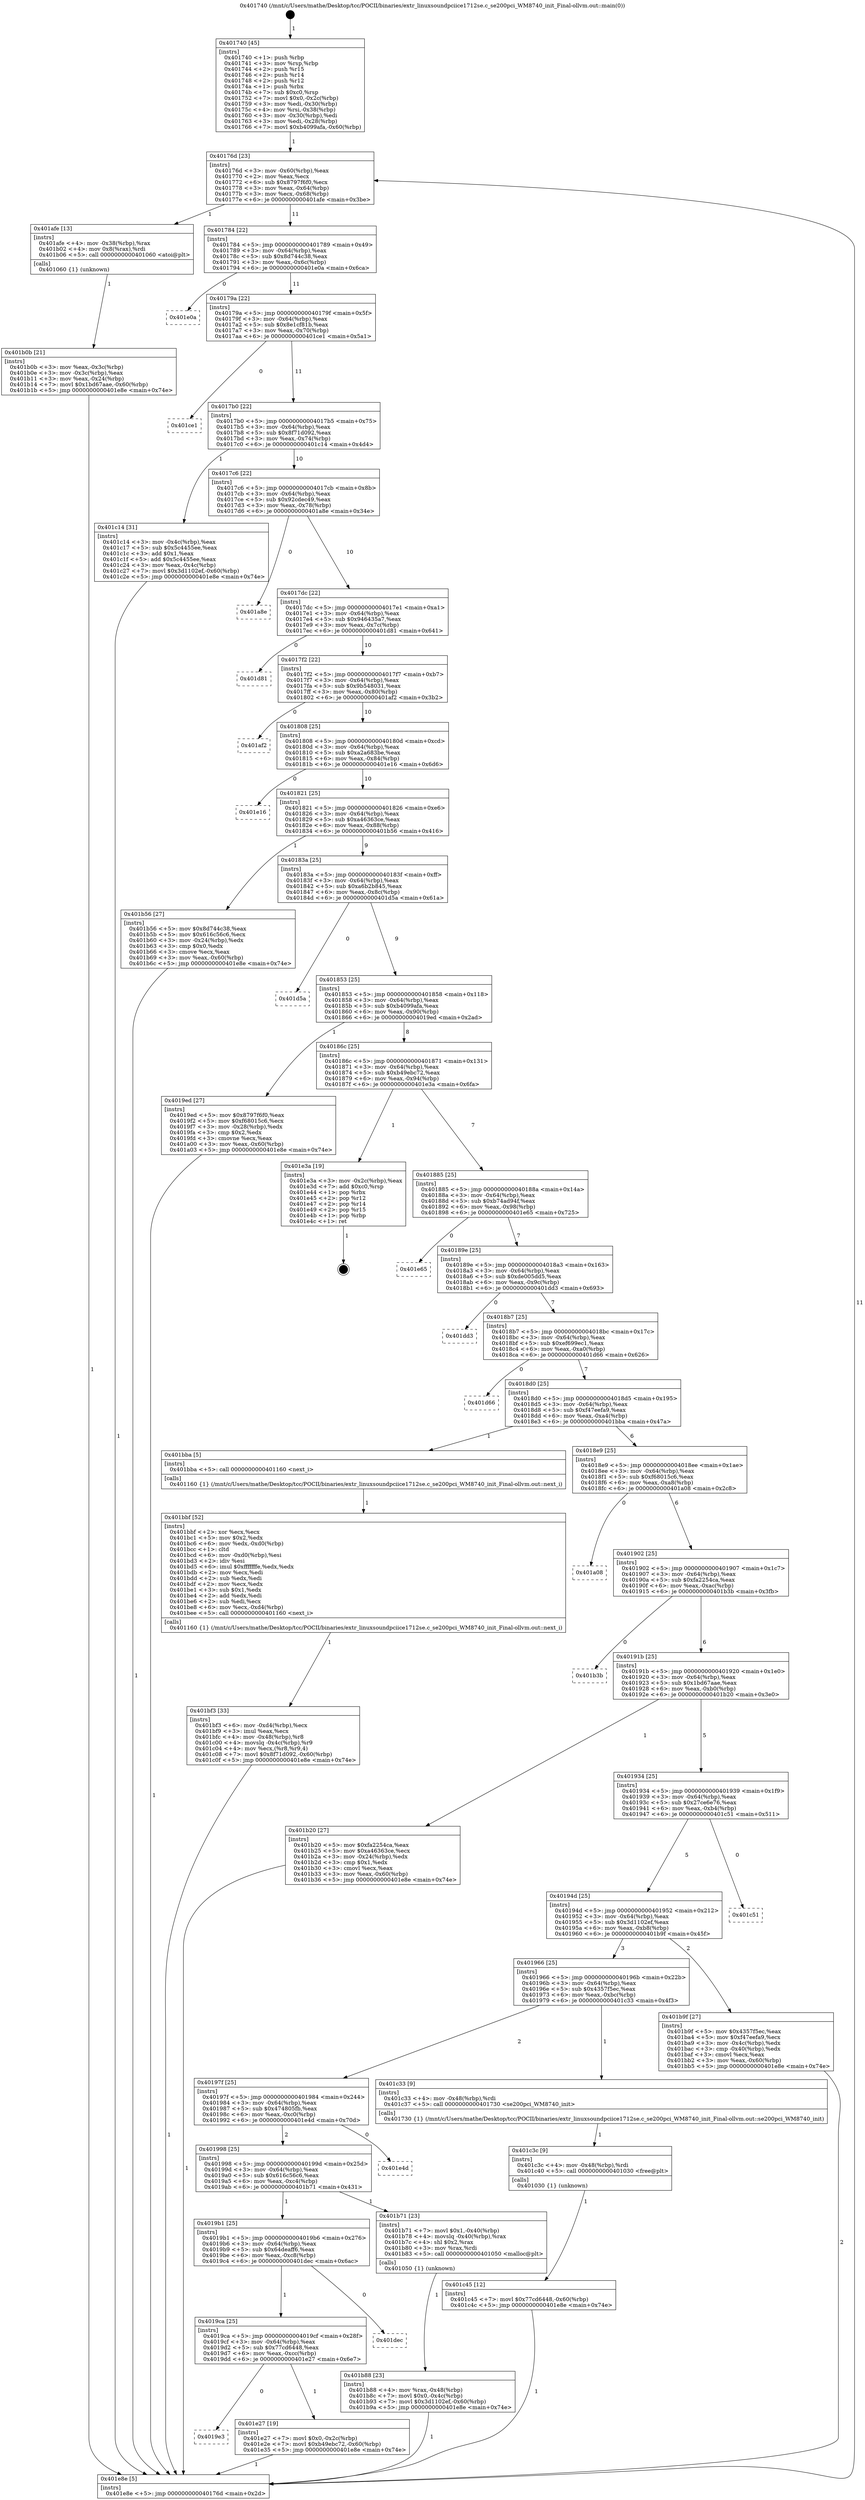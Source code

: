 digraph "0x401740" {
  label = "0x401740 (/mnt/c/Users/mathe/Desktop/tcc/POCII/binaries/extr_linuxsoundpciice1712se.c_se200pci_WM8740_init_Final-ollvm.out::main(0))"
  labelloc = "t"
  node[shape=record]

  Entry [label="",width=0.3,height=0.3,shape=circle,fillcolor=black,style=filled]
  "0x40176d" [label="{
     0x40176d [23]\l
     | [instrs]\l
     &nbsp;&nbsp;0x40176d \<+3\>: mov -0x60(%rbp),%eax\l
     &nbsp;&nbsp;0x401770 \<+2\>: mov %eax,%ecx\l
     &nbsp;&nbsp;0x401772 \<+6\>: sub $0x8797f6f0,%ecx\l
     &nbsp;&nbsp;0x401778 \<+3\>: mov %eax,-0x64(%rbp)\l
     &nbsp;&nbsp;0x40177b \<+3\>: mov %ecx,-0x68(%rbp)\l
     &nbsp;&nbsp;0x40177e \<+6\>: je 0000000000401afe \<main+0x3be\>\l
  }"]
  "0x401afe" [label="{
     0x401afe [13]\l
     | [instrs]\l
     &nbsp;&nbsp;0x401afe \<+4\>: mov -0x38(%rbp),%rax\l
     &nbsp;&nbsp;0x401b02 \<+4\>: mov 0x8(%rax),%rdi\l
     &nbsp;&nbsp;0x401b06 \<+5\>: call 0000000000401060 \<atoi@plt\>\l
     | [calls]\l
     &nbsp;&nbsp;0x401060 \{1\} (unknown)\l
  }"]
  "0x401784" [label="{
     0x401784 [22]\l
     | [instrs]\l
     &nbsp;&nbsp;0x401784 \<+5\>: jmp 0000000000401789 \<main+0x49\>\l
     &nbsp;&nbsp;0x401789 \<+3\>: mov -0x64(%rbp),%eax\l
     &nbsp;&nbsp;0x40178c \<+5\>: sub $0x8d744c38,%eax\l
     &nbsp;&nbsp;0x401791 \<+3\>: mov %eax,-0x6c(%rbp)\l
     &nbsp;&nbsp;0x401794 \<+6\>: je 0000000000401e0a \<main+0x6ca\>\l
  }"]
  Exit [label="",width=0.3,height=0.3,shape=circle,fillcolor=black,style=filled,peripheries=2]
  "0x401e0a" [label="{
     0x401e0a\l
  }", style=dashed]
  "0x40179a" [label="{
     0x40179a [22]\l
     | [instrs]\l
     &nbsp;&nbsp;0x40179a \<+5\>: jmp 000000000040179f \<main+0x5f\>\l
     &nbsp;&nbsp;0x40179f \<+3\>: mov -0x64(%rbp),%eax\l
     &nbsp;&nbsp;0x4017a2 \<+5\>: sub $0x8e1cf81b,%eax\l
     &nbsp;&nbsp;0x4017a7 \<+3\>: mov %eax,-0x70(%rbp)\l
     &nbsp;&nbsp;0x4017aa \<+6\>: je 0000000000401ce1 \<main+0x5a1\>\l
  }"]
  "0x4019e3" [label="{
     0x4019e3\l
  }", style=dashed]
  "0x401ce1" [label="{
     0x401ce1\l
  }", style=dashed]
  "0x4017b0" [label="{
     0x4017b0 [22]\l
     | [instrs]\l
     &nbsp;&nbsp;0x4017b0 \<+5\>: jmp 00000000004017b5 \<main+0x75\>\l
     &nbsp;&nbsp;0x4017b5 \<+3\>: mov -0x64(%rbp),%eax\l
     &nbsp;&nbsp;0x4017b8 \<+5\>: sub $0x8f71d092,%eax\l
     &nbsp;&nbsp;0x4017bd \<+3\>: mov %eax,-0x74(%rbp)\l
     &nbsp;&nbsp;0x4017c0 \<+6\>: je 0000000000401c14 \<main+0x4d4\>\l
  }"]
  "0x401e27" [label="{
     0x401e27 [19]\l
     | [instrs]\l
     &nbsp;&nbsp;0x401e27 \<+7\>: movl $0x0,-0x2c(%rbp)\l
     &nbsp;&nbsp;0x401e2e \<+7\>: movl $0xb49ebc72,-0x60(%rbp)\l
     &nbsp;&nbsp;0x401e35 \<+5\>: jmp 0000000000401e8e \<main+0x74e\>\l
  }"]
  "0x401c14" [label="{
     0x401c14 [31]\l
     | [instrs]\l
     &nbsp;&nbsp;0x401c14 \<+3\>: mov -0x4c(%rbp),%eax\l
     &nbsp;&nbsp;0x401c17 \<+5\>: sub $0x5c4455ee,%eax\l
     &nbsp;&nbsp;0x401c1c \<+3\>: add $0x1,%eax\l
     &nbsp;&nbsp;0x401c1f \<+5\>: add $0x5c4455ee,%eax\l
     &nbsp;&nbsp;0x401c24 \<+3\>: mov %eax,-0x4c(%rbp)\l
     &nbsp;&nbsp;0x401c27 \<+7\>: movl $0x3d1102ef,-0x60(%rbp)\l
     &nbsp;&nbsp;0x401c2e \<+5\>: jmp 0000000000401e8e \<main+0x74e\>\l
  }"]
  "0x4017c6" [label="{
     0x4017c6 [22]\l
     | [instrs]\l
     &nbsp;&nbsp;0x4017c6 \<+5\>: jmp 00000000004017cb \<main+0x8b\>\l
     &nbsp;&nbsp;0x4017cb \<+3\>: mov -0x64(%rbp),%eax\l
     &nbsp;&nbsp;0x4017ce \<+5\>: sub $0x92cdec49,%eax\l
     &nbsp;&nbsp;0x4017d3 \<+3\>: mov %eax,-0x78(%rbp)\l
     &nbsp;&nbsp;0x4017d6 \<+6\>: je 0000000000401a8e \<main+0x34e\>\l
  }"]
  "0x4019ca" [label="{
     0x4019ca [25]\l
     | [instrs]\l
     &nbsp;&nbsp;0x4019ca \<+5\>: jmp 00000000004019cf \<main+0x28f\>\l
     &nbsp;&nbsp;0x4019cf \<+3\>: mov -0x64(%rbp),%eax\l
     &nbsp;&nbsp;0x4019d2 \<+5\>: sub $0x77cd6448,%eax\l
     &nbsp;&nbsp;0x4019d7 \<+6\>: mov %eax,-0xcc(%rbp)\l
     &nbsp;&nbsp;0x4019dd \<+6\>: je 0000000000401e27 \<main+0x6e7\>\l
  }"]
  "0x401a8e" [label="{
     0x401a8e\l
  }", style=dashed]
  "0x4017dc" [label="{
     0x4017dc [22]\l
     | [instrs]\l
     &nbsp;&nbsp;0x4017dc \<+5\>: jmp 00000000004017e1 \<main+0xa1\>\l
     &nbsp;&nbsp;0x4017e1 \<+3\>: mov -0x64(%rbp),%eax\l
     &nbsp;&nbsp;0x4017e4 \<+5\>: sub $0x946435a7,%eax\l
     &nbsp;&nbsp;0x4017e9 \<+3\>: mov %eax,-0x7c(%rbp)\l
     &nbsp;&nbsp;0x4017ec \<+6\>: je 0000000000401d81 \<main+0x641\>\l
  }"]
  "0x401dec" [label="{
     0x401dec\l
  }", style=dashed]
  "0x401d81" [label="{
     0x401d81\l
  }", style=dashed]
  "0x4017f2" [label="{
     0x4017f2 [22]\l
     | [instrs]\l
     &nbsp;&nbsp;0x4017f2 \<+5\>: jmp 00000000004017f7 \<main+0xb7\>\l
     &nbsp;&nbsp;0x4017f7 \<+3\>: mov -0x64(%rbp),%eax\l
     &nbsp;&nbsp;0x4017fa \<+5\>: sub $0x9b548031,%eax\l
     &nbsp;&nbsp;0x4017ff \<+3\>: mov %eax,-0x80(%rbp)\l
     &nbsp;&nbsp;0x401802 \<+6\>: je 0000000000401af2 \<main+0x3b2\>\l
  }"]
  "0x401c45" [label="{
     0x401c45 [12]\l
     | [instrs]\l
     &nbsp;&nbsp;0x401c45 \<+7\>: movl $0x77cd6448,-0x60(%rbp)\l
     &nbsp;&nbsp;0x401c4c \<+5\>: jmp 0000000000401e8e \<main+0x74e\>\l
  }"]
  "0x401af2" [label="{
     0x401af2\l
  }", style=dashed]
  "0x401808" [label="{
     0x401808 [25]\l
     | [instrs]\l
     &nbsp;&nbsp;0x401808 \<+5\>: jmp 000000000040180d \<main+0xcd\>\l
     &nbsp;&nbsp;0x40180d \<+3\>: mov -0x64(%rbp),%eax\l
     &nbsp;&nbsp;0x401810 \<+5\>: sub $0xa2a683be,%eax\l
     &nbsp;&nbsp;0x401815 \<+6\>: mov %eax,-0x84(%rbp)\l
     &nbsp;&nbsp;0x40181b \<+6\>: je 0000000000401e16 \<main+0x6d6\>\l
  }"]
  "0x401c3c" [label="{
     0x401c3c [9]\l
     | [instrs]\l
     &nbsp;&nbsp;0x401c3c \<+4\>: mov -0x48(%rbp),%rdi\l
     &nbsp;&nbsp;0x401c40 \<+5\>: call 0000000000401030 \<free@plt\>\l
     | [calls]\l
     &nbsp;&nbsp;0x401030 \{1\} (unknown)\l
  }"]
  "0x401e16" [label="{
     0x401e16\l
  }", style=dashed]
  "0x401821" [label="{
     0x401821 [25]\l
     | [instrs]\l
     &nbsp;&nbsp;0x401821 \<+5\>: jmp 0000000000401826 \<main+0xe6\>\l
     &nbsp;&nbsp;0x401826 \<+3\>: mov -0x64(%rbp),%eax\l
     &nbsp;&nbsp;0x401829 \<+5\>: sub $0xa46363ce,%eax\l
     &nbsp;&nbsp;0x40182e \<+6\>: mov %eax,-0x88(%rbp)\l
     &nbsp;&nbsp;0x401834 \<+6\>: je 0000000000401b56 \<main+0x416\>\l
  }"]
  "0x401bf3" [label="{
     0x401bf3 [33]\l
     | [instrs]\l
     &nbsp;&nbsp;0x401bf3 \<+6\>: mov -0xd4(%rbp),%ecx\l
     &nbsp;&nbsp;0x401bf9 \<+3\>: imul %eax,%ecx\l
     &nbsp;&nbsp;0x401bfc \<+4\>: mov -0x48(%rbp),%r8\l
     &nbsp;&nbsp;0x401c00 \<+4\>: movslq -0x4c(%rbp),%r9\l
     &nbsp;&nbsp;0x401c04 \<+4\>: mov %ecx,(%r8,%r9,4)\l
     &nbsp;&nbsp;0x401c08 \<+7\>: movl $0x8f71d092,-0x60(%rbp)\l
     &nbsp;&nbsp;0x401c0f \<+5\>: jmp 0000000000401e8e \<main+0x74e\>\l
  }"]
  "0x401b56" [label="{
     0x401b56 [27]\l
     | [instrs]\l
     &nbsp;&nbsp;0x401b56 \<+5\>: mov $0x8d744c38,%eax\l
     &nbsp;&nbsp;0x401b5b \<+5\>: mov $0x616c56c6,%ecx\l
     &nbsp;&nbsp;0x401b60 \<+3\>: mov -0x24(%rbp),%edx\l
     &nbsp;&nbsp;0x401b63 \<+3\>: cmp $0x0,%edx\l
     &nbsp;&nbsp;0x401b66 \<+3\>: cmove %ecx,%eax\l
     &nbsp;&nbsp;0x401b69 \<+3\>: mov %eax,-0x60(%rbp)\l
     &nbsp;&nbsp;0x401b6c \<+5\>: jmp 0000000000401e8e \<main+0x74e\>\l
  }"]
  "0x40183a" [label="{
     0x40183a [25]\l
     | [instrs]\l
     &nbsp;&nbsp;0x40183a \<+5\>: jmp 000000000040183f \<main+0xff\>\l
     &nbsp;&nbsp;0x40183f \<+3\>: mov -0x64(%rbp),%eax\l
     &nbsp;&nbsp;0x401842 \<+5\>: sub $0xa6b2b845,%eax\l
     &nbsp;&nbsp;0x401847 \<+6\>: mov %eax,-0x8c(%rbp)\l
     &nbsp;&nbsp;0x40184d \<+6\>: je 0000000000401d5a \<main+0x61a\>\l
  }"]
  "0x401bbf" [label="{
     0x401bbf [52]\l
     | [instrs]\l
     &nbsp;&nbsp;0x401bbf \<+2\>: xor %ecx,%ecx\l
     &nbsp;&nbsp;0x401bc1 \<+5\>: mov $0x2,%edx\l
     &nbsp;&nbsp;0x401bc6 \<+6\>: mov %edx,-0xd0(%rbp)\l
     &nbsp;&nbsp;0x401bcc \<+1\>: cltd\l
     &nbsp;&nbsp;0x401bcd \<+6\>: mov -0xd0(%rbp),%esi\l
     &nbsp;&nbsp;0x401bd3 \<+2\>: idiv %esi\l
     &nbsp;&nbsp;0x401bd5 \<+6\>: imul $0xfffffffe,%edx,%edx\l
     &nbsp;&nbsp;0x401bdb \<+2\>: mov %ecx,%edi\l
     &nbsp;&nbsp;0x401bdd \<+2\>: sub %edx,%edi\l
     &nbsp;&nbsp;0x401bdf \<+2\>: mov %ecx,%edx\l
     &nbsp;&nbsp;0x401be1 \<+3\>: sub $0x1,%edx\l
     &nbsp;&nbsp;0x401be4 \<+2\>: add %edx,%edi\l
     &nbsp;&nbsp;0x401be6 \<+2\>: sub %edi,%ecx\l
     &nbsp;&nbsp;0x401be8 \<+6\>: mov %ecx,-0xd4(%rbp)\l
     &nbsp;&nbsp;0x401bee \<+5\>: call 0000000000401160 \<next_i\>\l
     | [calls]\l
     &nbsp;&nbsp;0x401160 \{1\} (/mnt/c/Users/mathe/Desktop/tcc/POCII/binaries/extr_linuxsoundpciice1712se.c_se200pci_WM8740_init_Final-ollvm.out::next_i)\l
  }"]
  "0x401d5a" [label="{
     0x401d5a\l
  }", style=dashed]
  "0x401853" [label="{
     0x401853 [25]\l
     | [instrs]\l
     &nbsp;&nbsp;0x401853 \<+5\>: jmp 0000000000401858 \<main+0x118\>\l
     &nbsp;&nbsp;0x401858 \<+3\>: mov -0x64(%rbp),%eax\l
     &nbsp;&nbsp;0x40185b \<+5\>: sub $0xb4099afa,%eax\l
     &nbsp;&nbsp;0x401860 \<+6\>: mov %eax,-0x90(%rbp)\l
     &nbsp;&nbsp;0x401866 \<+6\>: je 00000000004019ed \<main+0x2ad\>\l
  }"]
  "0x401b88" [label="{
     0x401b88 [23]\l
     | [instrs]\l
     &nbsp;&nbsp;0x401b88 \<+4\>: mov %rax,-0x48(%rbp)\l
     &nbsp;&nbsp;0x401b8c \<+7\>: movl $0x0,-0x4c(%rbp)\l
     &nbsp;&nbsp;0x401b93 \<+7\>: movl $0x3d1102ef,-0x60(%rbp)\l
     &nbsp;&nbsp;0x401b9a \<+5\>: jmp 0000000000401e8e \<main+0x74e\>\l
  }"]
  "0x4019ed" [label="{
     0x4019ed [27]\l
     | [instrs]\l
     &nbsp;&nbsp;0x4019ed \<+5\>: mov $0x8797f6f0,%eax\l
     &nbsp;&nbsp;0x4019f2 \<+5\>: mov $0xf68015c6,%ecx\l
     &nbsp;&nbsp;0x4019f7 \<+3\>: mov -0x28(%rbp),%edx\l
     &nbsp;&nbsp;0x4019fa \<+3\>: cmp $0x2,%edx\l
     &nbsp;&nbsp;0x4019fd \<+3\>: cmovne %ecx,%eax\l
     &nbsp;&nbsp;0x401a00 \<+3\>: mov %eax,-0x60(%rbp)\l
     &nbsp;&nbsp;0x401a03 \<+5\>: jmp 0000000000401e8e \<main+0x74e\>\l
  }"]
  "0x40186c" [label="{
     0x40186c [25]\l
     | [instrs]\l
     &nbsp;&nbsp;0x40186c \<+5\>: jmp 0000000000401871 \<main+0x131\>\l
     &nbsp;&nbsp;0x401871 \<+3\>: mov -0x64(%rbp),%eax\l
     &nbsp;&nbsp;0x401874 \<+5\>: sub $0xb49ebc72,%eax\l
     &nbsp;&nbsp;0x401879 \<+6\>: mov %eax,-0x94(%rbp)\l
     &nbsp;&nbsp;0x40187f \<+6\>: je 0000000000401e3a \<main+0x6fa\>\l
  }"]
  "0x401e8e" [label="{
     0x401e8e [5]\l
     | [instrs]\l
     &nbsp;&nbsp;0x401e8e \<+5\>: jmp 000000000040176d \<main+0x2d\>\l
  }"]
  "0x401740" [label="{
     0x401740 [45]\l
     | [instrs]\l
     &nbsp;&nbsp;0x401740 \<+1\>: push %rbp\l
     &nbsp;&nbsp;0x401741 \<+3\>: mov %rsp,%rbp\l
     &nbsp;&nbsp;0x401744 \<+2\>: push %r15\l
     &nbsp;&nbsp;0x401746 \<+2\>: push %r14\l
     &nbsp;&nbsp;0x401748 \<+2\>: push %r12\l
     &nbsp;&nbsp;0x40174a \<+1\>: push %rbx\l
     &nbsp;&nbsp;0x40174b \<+7\>: sub $0xc0,%rsp\l
     &nbsp;&nbsp;0x401752 \<+7\>: movl $0x0,-0x2c(%rbp)\l
     &nbsp;&nbsp;0x401759 \<+3\>: mov %edi,-0x30(%rbp)\l
     &nbsp;&nbsp;0x40175c \<+4\>: mov %rsi,-0x38(%rbp)\l
     &nbsp;&nbsp;0x401760 \<+3\>: mov -0x30(%rbp),%edi\l
     &nbsp;&nbsp;0x401763 \<+3\>: mov %edi,-0x28(%rbp)\l
     &nbsp;&nbsp;0x401766 \<+7\>: movl $0xb4099afa,-0x60(%rbp)\l
  }"]
  "0x401b0b" [label="{
     0x401b0b [21]\l
     | [instrs]\l
     &nbsp;&nbsp;0x401b0b \<+3\>: mov %eax,-0x3c(%rbp)\l
     &nbsp;&nbsp;0x401b0e \<+3\>: mov -0x3c(%rbp),%eax\l
     &nbsp;&nbsp;0x401b11 \<+3\>: mov %eax,-0x24(%rbp)\l
     &nbsp;&nbsp;0x401b14 \<+7\>: movl $0x1bd67aae,-0x60(%rbp)\l
     &nbsp;&nbsp;0x401b1b \<+5\>: jmp 0000000000401e8e \<main+0x74e\>\l
  }"]
  "0x4019b1" [label="{
     0x4019b1 [25]\l
     | [instrs]\l
     &nbsp;&nbsp;0x4019b1 \<+5\>: jmp 00000000004019b6 \<main+0x276\>\l
     &nbsp;&nbsp;0x4019b6 \<+3\>: mov -0x64(%rbp),%eax\l
     &nbsp;&nbsp;0x4019b9 \<+5\>: sub $0x64deaff6,%eax\l
     &nbsp;&nbsp;0x4019be \<+6\>: mov %eax,-0xc8(%rbp)\l
     &nbsp;&nbsp;0x4019c4 \<+6\>: je 0000000000401dec \<main+0x6ac\>\l
  }"]
  "0x401e3a" [label="{
     0x401e3a [19]\l
     | [instrs]\l
     &nbsp;&nbsp;0x401e3a \<+3\>: mov -0x2c(%rbp),%eax\l
     &nbsp;&nbsp;0x401e3d \<+7\>: add $0xc0,%rsp\l
     &nbsp;&nbsp;0x401e44 \<+1\>: pop %rbx\l
     &nbsp;&nbsp;0x401e45 \<+2\>: pop %r12\l
     &nbsp;&nbsp;0x401e47 \<+2\>: pop %r14\l
     &nbsp;&nbsp;0x401e49 \<+2\>: pop %r15\l
     &nbsp;&nbsp;0x401e4b \<+1\>: pop %rbp\l
     &nbsp;&nbsp;0x401e4c \<+1\>: ret\l
  }"]
  "0x401885" [label="{
     0x401885 [25]\l
     | [instrs]\l
     &nbsp;&nbsp;0x401885 \<+5\>: jmp 000000000040188a \<main+0x14a\>\l
     &nbsp;&nbsp;0x40188a \<+3\>: mov -0x64(%rbp),%eax\l
     &nbsp;&nbsp;0x40188d \<+5\>: sub $0xb74ad94f,%eax\l
     &nbsp;&nbsp;0x401892 \<+6\>: mov %eax,-0x98(%rbp)\l
     &nbsp;&nbsp;0x401898 \<+6\>: je 0000000000401e65 \<main+0x725\>\l
  }"]
  "0x401b71" [label="{
     0x401b71 [23]\l
     | [instrs]\l
     &nbsp;&nbsp;0x401b71 \<+7\>: movl $0x1,-0x40(%rbp)\l
     &nbsp;&nbsp;0x401b78 \<+4\>: movslq -0x40(%rbp),%rax\l
     &nbsp;&nbsp;0x401b7c \<+4\>: shl $0x2,%rax\l
     &nbsp;&nbsp;0x401b80 \<+3\>: mov %rax,%rdi\l
     &nbsp;&nbsp;0x401b83 \<+5\>: call 0000000000401050 \<malloc@plt\>\l
     | [calls]\l
     &nbsp;&nbsp;0x401050 \{1\} (unknown)\l
  }"]
  "0x401e65" [label="{
     0x401e65\l
  }", style=dashed]
  "0x40189e" [label="{
     0x40189e [25]\l
     | [instrs]\l
     &nbsp;&nbsp;0x40189e \<+5\>: jmp 00000000004018a3 \<main+0x163\>\l
     &nbsp;&nbsp;0x4018a3 \<+3\>: mov -0x64(%rbp),%eax\l
     &nbsp;&nbsp;0x4018a6 \<+5\>: sub $0xde005dd5,%eax\l
     &nbsp;&nbsp;0x4018ab \<+6\>: mov %eax,-0x9c(%rbp)\l
     &nbsp;&nbsp;0x4018b1 \<+6\>: je 0000000000401dd3 \<main+0x693\>\l
  }"]
  "0x401998" [label="{
     0x401998 [25]\l
     | [instrs]\l
     &nbsp;&nbsp;0x401998 \<+5\>: jmp 000000000040199d \<main+0x25d\>\l
     &nbsp;&nbsp;0x40199d \<+3\>: mov -0x64(%rbp),%eax\l
     &nbsp;&nbsp;0x4019a0 \<+5\>: sub $0x616c56c6,%eax\l
     &nbsp;&nbsp;0x4019a5 \<+6\>: mov %eax,-0xc4(%rbp)\l
     &nbsp;&nbsp;0x4019ab \<+6\>: je 0000000000401b71 \<main+0x431\>\l
  }"]
  "0x401dd3" [label="{
     0x401dd3\l
  }", style=dashed]
  "0x4018b7" [label="{
     0x4018b7 [25]\l
     | [instrs]\l
     &nbsp;&nbsp;0x4018b7 \<+5\>: jmp 00000000004018bc \<main+0x17c\>\l
     &nbsp;&nbsp;0x4018bc \<+3\>: mov -0x64(%rbp),%eax\l
     &nbsp;&nbsp;0x4018bf \<+5\>: sub $0xef699ec1,%eax\l
     &nbsp;&nbsp;0x4018c4 \<+6\>: mov %eax,-0xa0(%rbp)\l
     &nbsp;&nbsp;0x4018ca \<+6\>: je 0000000000401d66 \<main+0x626\>\l
  }"]
  "0x401e4d" [label="{
     0x401e4d\l
  }", style=dashed]
  "0x401d66" [label="{
     0x401d66\l
  }", style=dashed]
  "0x4018d0" [label="{
     0x4018d0 [25]\l
     | [instrs]\l
     &nbsp;&nbsp;0x4018d0 \<+5\>: jmp 00000000004018d5 \<main+0x195\>\l
     &nbsp;&nbsp;0x4018d5 \<+3\>: mov -0x64(%rbp),%eax\l
     &nbsp;&nbsp;0x4018d8 \<+5\>: sub $0xf47eefa9,%eax\l
     &nbsp;&nbsp;0x4018dd \<+6\>: mov %eax,-0xa4(%rbp)\l
     &nbsp;&nbsp;0x4018e3 \<+6\>: je 0000000000401bba \<main+0x47a\>\l
  }"]
  "0x40197f" [label="{
     0x40197f [25]\l
     | [instrs]\l
     &nbsp;&nbsp;0x40197f \<+5\>: jmp 0000000000401984 \<main+0x244\>\l
     &nbsp;&nbsp;0x401984 \<+3\>: mov -0x64(%rbp),%eax\l
     &nbsp;&nbsp;0x401987 \<+5\>: sub $0x474805fb,%eax\l
     &nbsp;&nbsp;0x40198c \<+6\>: mov %eax,-0xc0(%rbp)\l
     &nbsp;&nbsp;0x401992 \<+6\>: je 0000000000401e4d \<main+0x70d\>\l
  }"]
  "0x401bba" [label="{
     0x401bba [5]\l
     | [instrs]\l
     &nbsp;&nbsp;0x401bba \<+5\>: call 0000000000401160 \<next_i\>\l
     | [calls]\l
     &nbsp;&nbsp;0x401160 \{1\} (/mnt/c/Users/mathe/Desktop/tcc/POCII/binaries/extr_linuxsoundpciice1712se.c_se200pci_WM8740_init_Final-ollvm.out::next_i)\l
  }"]
  "0x4018e9" [label="{
     0x4018e9 [25]\l
     | [instrs]\l
     &nbsp;&nbsp;0x4018e9 \<+5\>: jmp 00000000004018ee \<main+0x1ae\>\l
     &nbsp;&nbsp;0x4018ee \<+3\>: mov -0x64(%rbp),%eax\l
     &nbsp;&nbsp;0x4018f1 \<+5\>: sub $0xf68015c6,%eax\l
     &nbsp;&nbsp;0x4018f6 \<+6\>: mov %eax,-0xa8(%rbp)\l
     &nbsp;&nbsp;0x4018fc \<+6\>: je 0000000000401a08 \<main+0x2c8\>\l
  }"]
  "0x401c33" [label="{
     0x401c33 [9]\l
     | [instrs]\l
     &nbsp;&nbsp;0x401c33 \<+4\>: mov -0x48(%rbp),%rdi\l
     &nbsp;&nbsp;0x401c37 \<+5\>: call 0000000000401730 \<se200pci_WM8740_init\>\l
     | [calls]\l
     &nbsp;&nbsp;0x401730 \{1\} (/mnt/c/Users/mathe/Desktop/tcc/POCII/binaries/extr_linuxsoundpciice1712se.c_se200pci_WM8740_init_Final-ollvm.out::se200pci_WM8740_init)\l
  }"]
  "0x401a08" [label="{
     0x401a08\l
  }", style=dashed]
  "0x401902" [label="{
     0x401902 [25]\l
     | [instrs]\l
     &nbsp;&nbsp;0x401902 \<+5\>: jmp 0000000000401907 \<main+0x1c7\>\l
     &nbsp;&nbsp;0x401907 \<+3\>: mov -0x64(%rbp),%eax\l
     &nbsp;&nbsp;0x40190a \<+5\>: sub $0xfa2254ca,%eax\l
     &nbsp;&nbsp;0x40190f \<+6\>: mov %eax,-0xac(%rbp)\l
     &nbsp;&nbsp;0x401915 \<+6\>: je 0000000000401b3b \<main+0x3fb\>\l
  }"]
  "0x401966" [label="{
     0x401966 [25]\l
     | [instrs]\l
     &nbsp;&nbsp;0x401966 \<+5\>: jmp 000000000040196b \<main+0x22b\>\l
     &nbsp;&nbsp;0x40196b \<+3\>: mov -0x64(%rbp),%eax\l
     &nbsp;&nbsp;0x40196e \<+5\>: sub $0x4357f5ec,%eax\l
     &nbsp;&nbsp;0x401973 \<+6\>: mov %eax,-0xbc(%rbp)\l
     &nbsp;&nbsp;0x401979 \<+6\>: je 0000000000401c33 \<main+0x4f3\>\l
  }"]
  "0x401b3b" [label="{
     0x401b3b\l
  }", style=dashed]
  "0x40191b" [label="{
     0x40191b [25]\l
     | [instrs]\l
     &nbsp;&nbsp;0x40191b \<+5\>: jmp 0000000000401920 \<main+0x1e0\>\l
     &nbsp;&nbsp;0x401920 \<+3\>: mov -0x64(%rbp),%eax\l
     &nbsp;&nbsp;0x401923 \<+5\>: sub $0x1bd67aae,%eax\l
     &nbsp;&nbsp;0x401928 \<+6\>: mov %eax,-0xb0(%rbp)\l
     &nbsp;&nbsp;0x40192e \<+6\>: je 0000000000401b20 \<main+0x3e0\>\l
  }"]
  "0x401b9f" [label="{
     0x401b9f [27]\l
     | [instrs]\l
     &nbsp;&nbsp;0x401b9f \<+5\>: mov $0x4357f5ec,%eax\l
     &nbsp;&nbsp;0x401ba4 \<+5\>: mov $0xf47eefa9,%ecx\l
     &nbsp;&nbsp;0x401ba9 \<+3\>: mov -0x4c(%rbp),%edx\l
     &nbsp;&nbsp;0x401bac \<+3\>: cmp -0x40(%rbp),%edx\l
     &nbsp;&nbsp;0x401baf \<+3\>: cmovl %ecx,%eax\l
     &nbsp;&nbsp;0x401bb2 \<+3\>: mov %eax,-0x60(%rbp)\l
     &nbsp;&nbsp;0x401bb5 \<+5\>: jmp 0000000000401e8e \<main+0x74e\>\l
  }"]
  "0x401b20" [label="{
     0x401b20 [27]\l
     | [instrs]\l
     &nbsp;&nbsp;0x401b20 \<+5\>: mov $0xfa2254ca,%eax\l
     &nbsp;&nbsp;0x401b25 \<+5\>: mov $0xa46363ce,%ecx\l
     &nbsp;&nbsp;0x401b2a \<+3\>: mov -0x24(%rbp),%edx\l
     &nbsp;&nbsp;0x401b2d \<+3\>: cmp $0x1,%edx\l
     &nbsp;&nbsp;0x401b30 \<+3\>: cmovl %ecx,%eax\l
     &nbsp;&nbsp;0x401b33 \<+3\>: mov %eax,-0x60(%rbp)\l
     &nbsp;&nbsp;0x401b36 \<+5\>: jmp 0000000000401e8e \<main+0x74e\>\l
  }"]
  "0x401934" [label="{
     0x401934 [25]\l
     | [instrs]\l
     &nbsp;&nbsp;0x401934 \<+5\>: jmp 0000000000401939 \<main+0x1f9\>\l
     &nbsp;&nbsp;0x401939 \<+3\>: mov -0x64(%rbp),%eax\l
     &nbsp;&nbsp;0x40193c \<+5\>: sub $0x27ce6e76,%eax\l
     &nbsp;&nbsp;0x401941 \<+6\>: mov %eax,-0xb4(%rbp)\l
     &nbsp;&nbsp;0x401947 \<+6\>: je 0000000000401c51 \<main+0x511\>\l
  }"]
  "0x40194d" [label="{
     0x40194d [25]\l
     | [instrs]\l
     &nbsp;&nbsp;0x40194d \<+5\>: jmp 0000000000401952 \<main+0x212\>\l
     &nbsp;&nbsp;0x401952 \<+3\>: mov -0x64(%rbp),%eax\l
     &nbsp;&nbsp;0x401955 \<+5\>: sub $0x3d1102ef,%eax\l
     &nbsp;&nbsp;0x40195a \<+6\>: mov %eax,-0xb8(%rbp)\l
     &nbsp;&nbsp;0x401960 \<+6\>: je 0000000000401b9f \<main+0x45f\>\l
  }"]
  "0x401c51" [label="{
     0x401c51\l
  }", style=dashed]
  Entry -> "0x401740" [label=" 1"]
  "0x40176d" -> "0x401afe" [label=" 1"]
  "0x40176d" -> "0x401784" [label=" 11"]
  "0x401e3a" -> Exit [label=" 1"]
  "0x401784" -> "0x401e0a" [label=" 0"]
  "0x401784" -> "0x40179a" [label=" 11"]
  "0x401e27" -> "0x401e8e" [label=" 1"]
  "0x40179a" -> "0x401ce1" [label=" 0"]
  "0x40179a" -> "0x4017b0" [label=" 11"]
  "0x4019ca" -> "0x4019e3" [label=" 0"]
  "0x4017b0" -> "0x401c14" [label=" 1"]
  "0x4017b0" -> "0x4017c6" [label=" 10"]
  "0x4019ca" -> "0x401e27" [label=" 1"]
  "0x4017c6" -> "0x401a8e" [label=" 0"]
  "0x4017c6" -> "0x4017dc" [label=" 10"]
  "0x4019b1" -> "0x4019ca" [label=" 1"]
  "0x4017dc" -> "0x401d81" [label=" 0"]
  "0x4017dc" -> "0x4017f2" [label=" 10"]
  "0x4019b1" -> "0x401dec" [label=" 0"]
  "0x4017f2" -> "0x401af2" [label=" 0"]
  "0x4017f2" -> "0x401808" [label=" 10"]
  "0x401c45" -> "0x401e8e" [label=" 1"]
  "0x401808" -> "0x401e16" [label=" 0"]
  "0x401808" -> "0x401821" [label=" 10"]
  "0x401c3c" -> "0x401c45" [label=" 1"]
  "0x401821" -> "0x401b56" [label=" 1"]
  "0x401821" -> "0x40183a" [label=" 9"]
  "0x401c33" -> "0x401c3c" [label=" 1"]
  "0x40183a" -> "0x401d5a" [label=" 0"]
  "0x40183a" -> "0x401853" [label=" 9"]
  "0x401c14" -> "0x401e8e" [label=" 1"]
  "0x401853" -> "0x4019ed" [label=" 1"]
  "0x401853" -> "0x40186c" [label=" 8"]
  "0x4019ed" -> "0x401e8e" [label=" 1"]
  "0x401740" -> "0x40176d" [label=" 1"]
  "0x401e8e" -> "0x40176d" [label=" 11"]
  "0x401afe" -> "0x401b0b" [label=" 1"]
  "0x401b0b" -> "0x401e8e" [label=" 1"]
  "0x401bf3" -> "0x401e8e" [label=" 1"]
  "0x40186c" -> "0x401e3a" [label=" 1"]
  "0x40186c" -> "0x401885" [label=" 7"]
  "0x401bbf" -> "0x401bf3" [label=" 1"]
  "0x401885" -> "0x401e65" [label=" 0"]
  "0x401885" -> "0x40189e" [label=" 7"]
  "0x401bba" -> "0x401bbf" [label=" 1"]
  "0x40189e" -> "0x401dd3" [label=" 0"]
  "0x40189e" -> "0x4018b7" [label=" 7"]
  "0x401b88" -> "0x401e8e" [label=" 1"]
  "0x4018b7" -> "0x401d66" [label=" 0"]
  "0x4018b7" -> "0x4018d0" [label=" 7"]
  "0x401b71" -> "0x401b88" [label=" 1"]
  "0x4018d0" -> "0x401bba" [label=" 1"]
  "0x4018d0" -> "0x4018e9" [label=" 6"]
  "0x401998" -> "0x401b71" [label=" 1"]
  "0x4018e9" -> "0x401a08" [label=" 0"]
  "0x4018e9" -> "0x401902" [label=" 6"]
  "0x401b9f" -> "0x401e8e" [label=" 2"]
  "0x401902" -> "0x401b3b" [label=" 0"]
  "0x401902" -> "0x40191b" [label=" 6"]
  "0x40197f" -> "0x401e4d" [label=" 0"]
  "0x40191b" -> "0x401b20" [label=" 1"]
  "0x40191b" -> "0x401934" [label=" 5"]
  "0x401b20" -> "0x401e8e" [label=" 1"]
  "0x401b56" -> "0x401e8e" [label=" 1"]
  "0x401998" -> "0x4019b1" [label=" 1"]
  "0x401934" -> "0x401c51" [label=" 0"]
  "0x401934" -> "0x40194d" [label=" 5"]
  "0x401966" -> "0x40197f" [label=" 2"]
  "0x40194d" -> "0x401b9f" [label=" 2"]
  "0x40194d" -> "0x401966" [label=" 3"]
  "0x40197f" -> "0x401998" [label=" 2"]
  "0x401966" -> "0x401c33" [label=" 1"]
}
